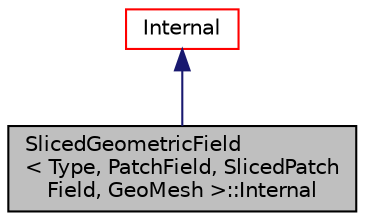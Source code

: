 digraph "SlicedGeometricField&lt; Type, PatchField, SlicedPatchField, GeoMesh &gt;::Internal"
{
  bgcolor="transparent";
  edge [fontname="Helvetica",fontsize="10",labelfontname="Helvetica",labelfontsize="10"];
  node [fontname="Helvetica",fontsize="10",shape=record];
  Node1 [label="SlicedGeometricField\l\< Type, PatchField, SlicedPatch\lField, GeoMesh \>::Internal",height=0.2,width=0.4,color="black", fillcolor="grey75", style="filled", fontcolor="black"];
  Node2 -> Node1 [dir="back",color="midnightblue",fontsize="10",style="solid",fontname="Helvetica"];
  Node2 [label="Internal",height=0.2,width=0.4,color="red",URL="$a00541.html",tooltip="Field with dimensions and associated with geometry type GeoMesh which is used to size the field and a..."];
}

